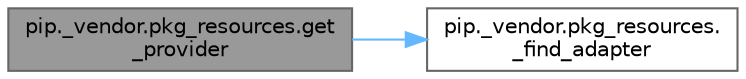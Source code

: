 digraph "pip._vendor.pkg_resources.get_provider"
{
 // LATEX_PDF_SIZE
  bgcolor="transparent";
  edge [fontname=Helvetica,fontsize=10,labelfontname=Helvetica,labelfontsize=10];
  node [fontname=Helvetica,fontsize=10,shape=box,height=0.2,width=0.4];
  rankdir="LR";
  Node1 [id="Node000001",label="pip._vendor.pkg_resources.get\l_provider",height=0.2,width=0.4,color="gray40", fillcolor="grey60", style="filled", fontcolor="black",tooltip=" "];
  Node1 -> Node2 [id="edge1_Node000001_Node000002",color="steelblue1",style="solid",tooltip=" "];
  Node2 [id="Node000002",label="pip._vendor.pkg_resources.\l_find_adapter",height=0.2,width=0.4,color="grey40", fillcolor="white", style="filled",URL="$namespacepip_1_1__vendor_1_1pkg__resources.html#ae26396a6e3e6178ede876ef6c5c9f95c",tooltip=" "];
}
